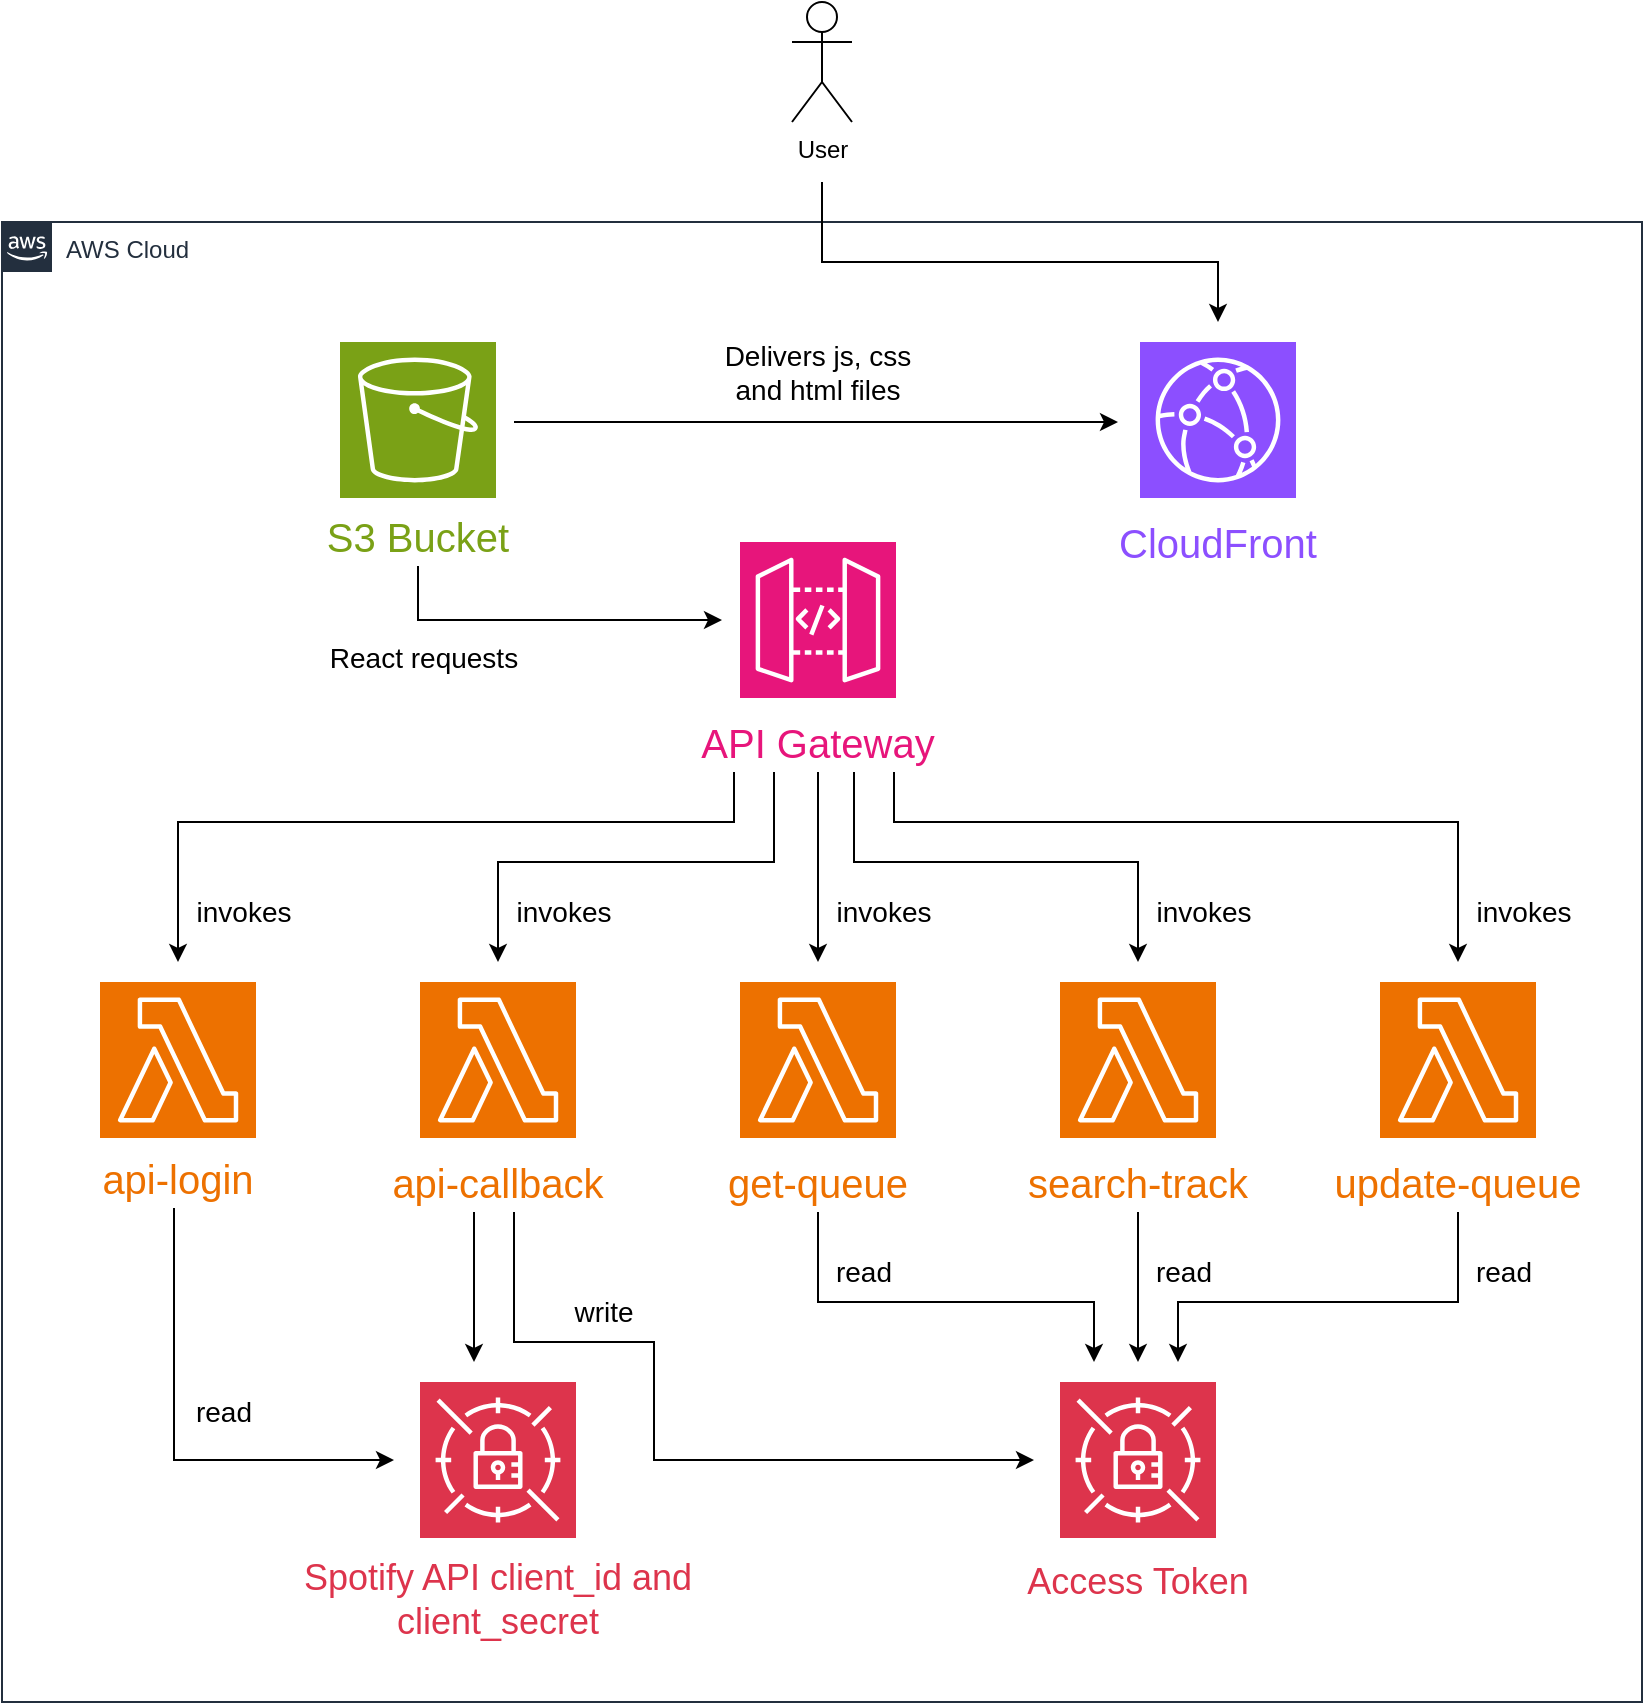 <mxfile version="22.1.4" type="device">
  <diagram name="Page-1" id="9ORWgBAY4ye0J5VJDphc">
    <mxGraphModel dx="2924" dy="1126" grid="1" gridSize="10" guides="1" tooltips="1" connect="1" arrows="1" fold="1" page="1" pageScale="1" pageWidth="850" pageHeight="1100" math="0" shadow="0">
      <root>
        <mxCell id="0" />
        <mxCell id="1" parent="0" />
        <mxCell id="avgUaKua1tshL6wS5pVn-1" value="AWS Cloud" style="points=[[0,0],[0.25,0],[0.5,0],[0.75,0],[1,0],[1,0.25],[1,0.5],[1,0.75],[1,1],[0.75,1],[0.5,1],[0.25,1],[0,1],[0,0.75],[0,0.5],[0,0.25]];outlineConnect=0;gradientColor=none;html=1;whiteSpace=wrap;fontSize=12;fontStyle=0;container=1;pointerEvents=0;collapsible=0;recursiveResize=0;shape=mxgraph.aws4.group;grIcon=mxgraph.aws4.group_aws_cloud_alt;strokeColor=#232F3E;fillColor=none;verticalAlign=top;align=left;spacingLeft=30;fontColor=#232F3E;dashed=0;" vertex="1" parent="1">
          <mxGeometry x="-810" y="320" width="820" height="740" as="geometry" />
        </mxCell>
        <mxCell id="avgUaKua1tshL6wS5pVn-67" value="" style="group" vertex="1" connectable="0" parent="avgUaKua1tshL6wS5pVn-1">
          <mxGeometry x="6" y="60" width="804" height="660" as="geometry" />
        </mxCell>
        <mxCell id="avgUaKua1tshL6wS5pVn-23" value="" style="group" vertex="1" connectable="0" parent="avgUaKua1tshL6wS5pVn-67">
          <mxGeometry x="520" width="164" height="115" as="geometry" />
        </mxCell>
        <mxCell id="avgUaKua1tshL6wS5pVn-4" value="" style="sketch=0;points=[[0,0,0],[0.25,0,0],[0.5,0,0],[0.75,0,0],[1,0,0],[0,1,0],[0.25,1,0],[0.5,1,0],[0.75,1,0],[1,1,0],[0,0.25,0],[0,0.5,0],[0,0.75,0],[1,0.25,0],[1,0.5,0],[1,0.75,0]];outlineConnect=0;fontColor=#232F3E;fillColor=#8C4FFF;strokeColor=#ffffff;dashed=0;verticalLabelPosition=bottom;verticalAlign=top;align=center;html=1;fontSize=12;fontStyle=0;aspect=fixed;shape=mxgraph.aws4.resourceIcon;resIcon=mxgraph.aws4.cloudfront;" vertex="1" parent="avgUaKua1tshL6wS5pVn-23">
          <mxGeometry x="43" width="78" height="78" as="geometry" />
        </mxCell>
        <mxCell id="avgUaKua1tshL6wS5pVn-13" value="CloudFront" style="text;html=1;strokeColor=none;fillColor=none;align=center;verticalAlign=middle;whiteSpace=wrap;rounded=0;fontSize=20;fontColor=#8C4FFF;" vertex="1" parent="avgUaKua1tshL6wS5pVn-23">
          <mxGeometry y="85" width="164" height="30" as="geometry" />
        </mxCell>
        <mxCell id="avgUaKua1tshL6wS5pVn-25" value="" style="group" vertex="1" connectable="0" parent="avgUaKua1tshL6wS5pVn-67">
          <mxGeometry x="120" width="164" height="112" as="geometry" />
        </mxCell>
        <mxCell id="avgUaKua1tshL6wS5pVn-5" value="" style="sketch=0;points=[[0,0,0],[0.25,0,0],[0.5,0,0],[0.75,0,0],[1,0,0],[0,1,0],[0.25,1,0],[0.5,1,0],[0.75,1,0],[1,1,0],[0,0.25,0],[0,0.5,0],[0,0.75,0],[1,0.25,0],[1,0.5,0],[1,0.75,0]];outlineConnect=0;fontColor=#232F3E;fillColor=#7AA116;strokeColor=#ffffff;dashed=0;verticalLabelPosition=bottom;verticalAlign=top;align=center;html=1;fontSize=12;fontStyle=0;aspect=fixed;shape=mxgraph.aws4.resourceIcon;resIcon=mxgraph.aws4.s3;" vertex="1" parent="avgUaKua1tshL6wS5pVn-25">
          <mxGeometry x="43" width="78" height="78" as="geometry" />
        </mxCell>
        <mxCell id="avgUaKua1tshL6wS5pVn-14" value="S3 Bucket" style="text;html=1;strokeColor=none;fillColor=none;align=center;verticalAlign=middle;whiteSpace=wrap;rounded=0;fontSize=20;fontColor=#7AA116;" vertex="1" parent="avgUaKua1tshL6wS5pVn-25">
          <mxGeometry y="82" width="164" height="30" as="geometry" />
        </mxCell>
        <mxCell id="avgUaKua1tshL6wS5pVn-52" value="" style="group" vertex="1" connectable="0" parent="avgUaKua1tshL6wS5pVn-67">
          <mxGeometry y="100" width="804" height="560" as="geometry" />
        </mxCell>
        <mxCell id="avgUaKua1tshL6wS5pVn-17" value="" style="group" vertex="1" connectable="0" parent="avgUaKua1tshL6wS5pVn-52">
          <mxGeometry x="487" y="420" width="150" height="130" as="geometry" />
        </mxCell>
        <mxCell id="avgUaKua1tshL6wS5pVn-8" value="" style="sketch=0;points=[[0,0,0],[0.25,0,0],[0.5,0,0],[0.75,0,0],[1,0,0],[0,1,0],[0.25,1,0],[0.5,1,0],[0.75,1,0],[1,1,0],[0,0.25,0],[0,0.5,0],[0,0.75,0],[1,0.25,0],[1,0.5,0],[1,0.75,0]];outlineConnect=0;fontColor=#232F3E;fillColor=#DD344C;strokeColor=#ffffff;dashed=0;verticalLabelPosition=bottom;verticalAlign=top;align=center;html=1;fontSize=12;fontStyle=0;aspect=fixed;shape=mxgraph.aws4.resourceIcon;resIcon=mxgraph.aws4.secrets_manager;" vertex="1" parent="avgUaKua1tshL6wS5pVn-17">
          <mxGeometry x="36" width="78" height="78" as="geometry" />
        </mxCell>
        <mxCell id="avgUaKua1tshL6wS5pVn-10" value="Access Token" style="text;html=1;strokeColor=none;fillColor=none;align=center;verticalAlign=middle;whiteSpace=wrap;rounded=0;fontSize=18;fontColor=#DD344C;" vertex="1" parent="avgUaKua1tshL6wS5pVn-17">
          <mxGeometry y="70" width="150" height="60" as="geometry" />
        </mxCell>
        <mxCell id="avgUaKua1tshL6wS5pVn-20" value="" style="group" vertex="1" connectable="0" parent="avgUaKua1tshL6wS5pVn-52">
          <mxGeometry x="132" y="420" width="220" height="140" as="geometry" />
        </mxCell>
        <mxCell id="avgUaKua1tshL6wS5pVn-7" value="" style="sketch=0;points=[[0,0,0],[0.25,0,0],[0.5,0,0],[0.75,0,0],[1,0,0],[0,1,0],[0.25,1,0],[0.5,1,0],[0.75,1,0],[1,1,0],[0,0.25,0],[0,0.5,0],[0,0.75,0],[1,0.25,0],[1,0.5,0],[1,0.75,0]];outlineConnect=0;fontColor=#232F3E;fillColor=#DD344C;strokeColor=#ffffff;dashed=0;verticalLabelPosition=bottom;verticalAlign=top;align=center;html=1;fontSize=12;fontStyle=0;aspect=fixed;shape=mxgraph.aws4.resourceIcon;resIcon=mxgraph.aws4.secrets_manager;" vertex="1" parent="avgUaKua1tshL6wS5pVn-20">
          <mxGeometry x="71" width="78" height="78" as="geometry" />
        </mxCell>
        <mxCell id="avgUaKua1tshL6wS5pVn-9" value="Spotify API client_id and client_secret" style="text;html=1;strokeColor=none;fillColor=none;align=center;verticalAlign=middle;whiteSpace=wrap;rounded=0;fontSize=18;fontColor=#DD344C;" vertex="1" parent="avgUaKua1tshL6wS5pVn-20">
          <mxGeometry y="78" width="220" height="62" as="geometry" />
        </mxCell>
        <mxCell id="avgUaKua1tshL6wS5pVn-22" value="" style="group" vertex="1" connectable="0" parent="avgUaKua1tshL6wS5pVn-52">
          <mxGeometry x="320" width="164" height="115" as="geometry" />
        </mxCell>
        <mxCell id="avgUaKua1tshL6wS5pVn-3" value="" style="sketch=0;points=[[0,0,0],[0.25,0,0],[0.5,0,0],[0.75,0,0],[1,0,0],[0,1,0],[0.25,1,0],[0.5,1,0],[0.75,1,0],[1,1,0],[0,0.25,0],[0,0.5,0],[0,0.75,0],[1,0.25,0],[1,0.5,0],[1,0.75,0]];outlineConnect=0;fontColor=#232F3E;fillColor=#E7157B;strokeColor=#ffffff;dashed=0;verticalLabelPosition=bottom;verticalAlign=top;align=center;html=1;fontSize=12;fontStyle=0;aspect=fixed;shape=mxgraph.aws4.resourceIcon;resIcon=mxgraph.aws4.api_gateway;" vertex="1" parent="avgUaKua1tshL6wS5pVn-22">
          <mxGeometry x="43" width="78" height="78" as="geometry" />
        </mxCell>
        <mxCell id="avgUaKua1tshL6wS5pVn-11" value="API Gateway" style="text;html=1;strokeColor=none;fillColor=none;align=center;verticalAlign=middle;whiteSpace=wrap;rounded=0;fontSize=20;fontColor=#E7157B;" vertex="1" parent="avgUaKua1tshL6wS5pVn-22">
          <mxGeometry y="85" width="164" height="30" as="geometry" />
        </mxCell>
        <mxCell id="avgUaKua1tshL6wS5pVn-28" value="" style="group" vertex="1" connectable="0" parent="avgUaKua1tshL6wS5pVn-52">
          <mxGeometry y="220" width="164" height="113" as="geometry" />
        </mxCell>
        <mxCell id="avgUaKua1tshL6wS5pVn-15" value="" style="sketch=0;points=[[0,0,0],[0.25,0,0],[0.5,0,0],[0.75,0,0],[1,0,0],[0,1,0],[0.25,1,0],[0.5,1,0],[0.75,1,0],[1,1,0],[0,0.25,0],[0,0.5,0],[0,0.75,0],[1,0.25,0],[1,0.5,0],[1,0.75,0]];outlineConnect=0;fontColor=#232F3E;fillColor=#ED7100;strokeColor=#ffffff;dashed=0;verticalLabelPosition=bottom;verticalAlign=top;align=center;html=1;fontSize=12;fontStyle=0;aspect=fixed;shape=mxgraph.aws4.resourceIcon;resIcon=mxgraph.aws4.lambda;" vertex="1" parent="avgUaKua1tshL6wS5pVn-28">
          <mxGeometry x="43" width="78" height="78" as="geometry" />
        </mxCell>
        <mxCell id="avgUaKua1tshL6wS5pVn-16" value="api-login" style="text;html=1;strokeColor=none;fillColor=none;align=center;verticalAlign=middle;whiteSpace=wrap;rounded=0;fontSize=20;fontColor=#ED7100;" vertex="1" parent="avgUaKua1tshL6wS5pVn-28">
          <mxGeometry y="83" width="164" height="30" as="geometry" />
        </mxCell>
        <mxCell id="avgUaKua1tshL6wS5pVn-29" value="" style="group" vertex="1" connectable="0" parent="avgUaKua1tshL6wS5pVn-52">
          <mxGeometry x="160" y="220" width="164" height="115" as="geometry" />
        </mxCell>
        <mxCell id="avgUaKua1tshL6wS5pVn-26" value="" style="sketch=0;points=[[0,0,0],[0.25,0,0],[0.5,0,0],[0.75,0,0],[1,0,0],[0,1,0],[0.25,1,0],[0.5,1,0],[0.75,1,0],[1,1,0],[0,0.25,0],[0,0.5,0],[0,0.75,0],[1,0.25,0],[1,0.5,0],[1,0.75,0]];outlineConnect=0;fontColor=#232F3E;fillColor=#ED7100;strokeColor=#ffffff;dashed=0;verticalLabelPosition=bottom;verticalAlign=top;align=center;html=1;fontSize=12;fontStyle=0;aspect=fixed;shape=mxgraph.aws4.resourceIcon;resIcon=mxgraph.aws4.lambda;" vertex="1" parent="avgUaKua1tshL6wS5pVn-29">
          <mxGeometry x="43" width="78" height="78" as="geometry" />
        </mxCell>
        <mxCell id="avgUaKua1tshL6wS5pVn-27" value="api-callback" style="text;html=1;strokeColor=none;fillColor=none;align=center;verticalAlign=middle;whiteSpace=wrap;rounded=0;fontSize=20;fontColor=#ED7100;" vertex="1" parent="avgUaKua1tshL6wS5pVn-29">
          <mxGeometry y="85" width="164" height="30" as="geometry" />
        </mxCell>
        <mxCell id="avgUaKua1tshL6wS5pVn-30" value="" style="group" vertex="1" connectable="0" parent="avgUaKua1tshL6wS5pVn-52">
          <mxGeometry x="320" y="220" width="164" height="115" as="geometry" />
        </mxCell>
        <mxCell id="avgUaKua1tshL6wS5pVn-31" value="" style="sketch=0;points=[[0,0,0],[0.25,0,0],[0.5,0,0],[0.75,0,0],[1,0,0],[0,1,0],[0.25,1,0],[0.5,1,0],[0.75,1,0],[1,1,0],[0,0.25,0],[0,0.5,0],[0,0.75,0],[1,0.25,0],[1,0.5,0],[1,0.75,0]];outlineConnect=0;fontColor=#232F3E;fillColor=#ED7100;strokeColor=#ffffff;dashed=0;verticalLabelPosition=bottom;verticalAlign=top;align=center;html=1;fontSize=12;fontStyle=0;aspect=fixed;shape=mxgraph.aws4.resourceIcon;resIcon=mxgraph.aws4.lambda;" vertex="1" parent="avgUaKua1tshL6wS5pVn-30">
          <mxGeometry x="43" width="78" height="78" as="geometry" />
        </mxCell>
        <mxCell id="avgUaKua1tshL6wS5pVn-32" value="get-queue" style="text;html=1;strokeColor=none;fillColor=none;align=center;verticalAlign=middle;whiteSpace=wrap;rounded=0;fontSize=20;fontColor=#ED7100;" vertex="1" parent="avgUaKua1tshL6wS5pVn-30">
          <mxGeometry y="85" width="164" height="30" as="geometry" />
        </mxCell>
        <mxCell id="avgUaKua1tshL6wS5pVn-33" value="" style="group" vertex="1" connectable="0" parent="avgUaKua1tshL6wS5pVn-52">
          <mxGeometry x="480" y="220" width="164" height="115" as="geometry" />
        </mxCell>
        <mxCell id="avgUaKua1tshL6wS5pVn-34" value="" style="sketch=0;points=[[0,0,0],[0.25,0,0],[0.5,0,0],[0.75,0,0],[1,0,0],[0,1,0],[0.25,1,0],[0.5,1,0],[0.75,1,0],[1,1,0],[0,0.25,0],[0,0.5,0],[0,0.75,0],[1,0.25,0],[1,0.5,0],[1,0.75,0]];outlineConnect=0;fontColor=#232F3E;fillColor=#ED7100;strokeColor=#ffffff;dashed=0;verticalLabelPosition=bottom;verticalAlign=top;align=center;html=1;fontSize=12;fontStyle=0;aspect=fixed;shape=mxgraph.aws4.resourceIcon;resIcon=mxgraph.aws4.lambda;" vertex="1" parent="avgUaKua1tshL6wS5pVn-33">
          <mxGeometry x="43" width="78" height="78" as="geometry" />
        </mxCell>
        <mxCell id="avgUaKua1tshL6wS5pVn-35" value="search-track" style="text;html=1;strokeColor=none;fillColor=none;align=center;verticalAlign=middle;whiteSpace=wrap;rounded=0;fontSize=20;fontColor=#ED7100;" vertex="1" parent="avgUaKua1tshL6wS5pVn-33">
          <mxGeometry y="85" width="164" height="30" as="geometry" />
        </mxCell>
        <mxCell id="avgUaKua1tshL6wS5pVn-36" value="" style="group" vertex="1" connectable="0" parent="avgUaKua1tshL6wS5pVn-52">
          <mxGeometry x="640" y="220" width="164" height="115" as="geometry" />
        </mxCell>
        <mxCell id="avgUaKua1tshL6wS5pVn-37" value="" style="sketch=0;points=[[0,0,0],[0.25,0,0],[0.5,0,0],[0.75,0,0],[1,0,0],[0,1,0],[0.25,1,0],[0.5,1,0],[0.75,1,0],[1,1,0],[0,0.25,0],[0,0.5,0],[0,0.75,0],[1,0.25,0],[1,0.5,0],[1,0.75,0]];outlineConnect=0;fontColor=#232F3E;fillColor=#ED7100;strokeColor=#ffffff;dashed=0;verticalLabelPosition=bottom;verticalAlign=top;align=center;html=1;fontSize=12;fontStyle=0;aspect=fixed;shape=mxgraph.aws4.resourceIcon;resIcon=mxgraph.aws4.lambda;" vertex="1" parent="avgUaKua1tshL6wS5pVn-36">
          <mxGeometry x="43" width="78" height="78" as="geometry" />
        </mxCell>
        <mxCell id="avgUaKua1tshL6wS5pVn-38" value="update-queue" style="text;html=1;strokeColor=none;fillColor=none;align=center;verticalAlign=middle;whiteSpace=wrap;rounded=0;fontSize=20;fontColor=#ED7100;" vertex="1" parent="avgUaKua1tshL6wS5pVn-36">
          <mxGeometry y="85" width="164" height="30" as="geometry" />
        </mxCell>
        <mxCell id="avgUaKua1tshL6wS5pVn-41" style="edgeStyle=orthogonalEdgeStyle;rounded=0;orthogonalLoop=1;jettySize=auto;html=1;" edge="1" parent="avgUaKua1tshL6wS5pVn-52" source="avgUaKua1tshL6wS5pVn-16">
          <mxGeometry relative="1" as="geometry">
            <mxPoint x="190" y="459" as="targetPoint" />
            <Array as="points">
              <mxPoint x="80" y="459" />
            </Array>
          </mxGeometry>
        </mxCell>
        <mxCell id="avgUaKua1tshL6wS5pVn-42" style="edgeStyle=orthogonalEdgeStyle;rounded=0;orthogonalLoop=1;jettySize=auto;html=1;" edge="1" parent="avgUaKua1tshL6wS5pVn-52">
          <mxGeometry relative="1" as="geometry">
            <mxPoint x="230" y="335" as="sourcePoint" />
            <mxPoint x="230" y="410" as="targetPoint" />
          </mxGeometry>
        </mxCell>
        <mxCell id="avgUaKua1tshL6wS5pVn-43" style="edgeStyle=orthogonalEdgeStyle;rounded=0;orthogonalLoop=1;jettySize=auto;html=1;" edge="1" parent="avgUaKua1tshL6wS5pVn-52" source="avgUaKua1tshL6wS5pVn-27">
          <mxGeometry relative="1" as="geometry">
            <mxPoint x="510" y="459" as="targetPoint" />
            <Array as="points">
              <mxPoint x="250" y="400" />
              <mxPoint x="320" y="400" />
              <mxPoint x="320" y="459" />
            </Array>
          </mxGeometry>
        </mxCell>
        <mxCell id="avgUaKua1tshL6wS5pVn-44" style="edgeStyle=orthogonalEdgeStyle;rounded=0;orthogonalLoop=1;jettySize=auto;html=1;" edge="1" parent="avgUaKua1tshL6wS5pVn-52" source="avgUaKua1tshL6wS5pVn-32">
          <mxGeometry relative="1" as="geometry">
            <mxPoint x="540" y="410" as="targetPoint" />
            <Array as="points">
              <mxPoint x="402" y="380" />
              <mxPoint x="540" y="380" />
            </Array>
          </mxGeometry>
        </mxCell>
        <mxCell id="avgUaKua1tshL6wS5pVn-45" style="edgeStyle=orthogonalEdgeStyle;rounded=0;orthogonalLoop=1;jettySize=auto;html=1;" edge="1" parent="avgUaKua1tshL6wS5pVn-52" source="avgUaKua1tshL6wS5pVn-35">
          <mxGeometry relative="1" as="geometry">
            <mxPoint x="562" y="410" as="targetPoint" />
          </mxGeometry>
        </mxCell>
        <mxCell id="avgUaKua1tshL6wS5pVn-46" style="edgeStyle=orthogonalEdgeStyle;rounded=0;orthogonalLoop=1;jettySize=auto;html=1;" edge="1" parent="avgUaKua1tshL6wS5pVn-52" source="avgUaKua1tshL6wS5pVn-38">
          <mxGeometry relative="1" as="geometry">
            <mxPoint x="582" y="410" as="targetPoint" />
            <Array as="points">
              <mxPoint x="722" y="380" />
              <mxPoint x="582" y="380" />
              <mxPoint x="582" y="400" />
              <mxPoint x="582" y="400" />
            </Array>
          </mxGeometry>
        </mxCell>
        <mxCell id="avgUaKua1tshL6wS5pVn-47" style="edgeStyle=orthogonalEdgeStyle;rounded=0;orthogonalLoop=1;jettySize=auto;html=1;" edge="1" parent="avgUaKua1tshL6wS5pVn-52" source="avgUaKua1tshL6wS5pVn-11">
          <mxGeometry relative="1" as="geometry">
            <mxPoint x="82" y="210" as="targetPoint" />
            <Array as="points">
              <mxPoint x="360" y="140" />
              <mxPoint x="82" y="140" />
            </Array>
          </mxGeometry>
        </mxCell>
        <mxCell id="avgUaKua1tshL6wS5pVn-48" style="edgeStyle=orthogonalEdgeStyle;rounded=0;orthogonalLoop=1;jettySize=auto;html=1;" edge="1" parent="avgUaKua1tshL6wS5pVn-52" source="avgUaKua1tshL6wS5pVn-11">
          <mxGeometry relative="1" as="geometry">
            <mxPoint x="242" y="210" as="targetPoint" />
            <Array as="points">
              <mxPoint x="380" y="160" />
              <mxPoint x="242" y="160" />
            </Array>
          </mxGeometry>
        </mxCell>
        <mxCell id="avgUaKua1tshL6wS5pVn-49" style="edgeStyle=orthogonalEdgeStyle;rounded=0;orthogonalLoop=1;jettySize=auto;html=1;" edge="1" parent="avgUaKua1tshL6wS5pVn-52" source="avgUaKua1tshL6wS5pVn-11">
          <mxGeometry relative="1" as="geometry">
            <mxPoint x="402" y="210" as="targetPoint" />
          </mxGeometry>
        </mxCell>
        <mxCell id="avgUaKua1tshL6wS5pVn-50" style="edgeStyle=orthogonalEdgeStyle;rounded=0;orthogonalLoop=1;jettySize=auto;html=1;" edge="1" parent="avgUaKua1tshL6wS5pVn-52" source="avgUaKua1tshL6wS5pVn-11">
          <mxGeometry relative="1" as="geometry">
            <mxPoint x="562" y="210" as="targetPoint" />
            <Array as="points">
              <mxPoint x="420" y="160" />
              <mxPoint x="562" y="160" />
            </Array>
          </mxGeometry>
        </mxCell>
        <mxCell id="avgUaKua1tshL6wS5pVn-51" style="edgeStyle=orthogonalEdgeStyle;rounded=0;orthogonalLoop=1;jettySize=auto;html=1;" edge="1" parent="avgUaKua1tshL6wS5pVn-52" source="avgUaKua1tshL6wS5pVn-11">
          <mxGeometry relative="1" as="geometry">
            <mxPoint x="722" y="210" as="targetPoint" />
            <Array as="points">
              <mxPoint x="440" y="140" />
              <mxPoint x="722" y="140" />
            </Array>
          </mxGeometry>
        </mxCell>
        <mxCell id="avgUaKua1tshL6wS5pVn-56" value="React requests" style="text;html=1;strokeColor=none;fillColor=none;align=center;verticalAlign=middle;whiteSpace=wrap;rounded=0;fontSize=14;" vertex="1" parent="avgUaKua1tshL6wS5pVn-52">
          <mxGeometry x="150" y="42.5" width="110" height="30" as="geometry" />
        </mxCell>
        <mxCell id="avgUaKua1tshL6wS5pVn-57" value="read" style="text;html=1;strokeColor=none;fillColor=none;align=center;verticalAlign=middle;whiteSpace=wrap;rounded=0;fontSize=14;" vertex="1" parent="avgUaKua1tshL6wS5pVn-52">
          <mxGeometry x="70" y="420" width="70" height="30" as="geometry" />
        </mxCell>
        <mxCell id="avgUaKua1tshL6wS5pVn-58" value="read" style="text;html=1;strokeColor=none;fillColor=none;align=center;verticalAlign=middle;whiteSpace=wrap;rounded=0;fontSize=14;" vertex="1" parent="avgUaKua1tshL6wS5pVn-52">
          <mxGeometry x="390" y="350" width="70" height="30" as="geometry" />
        </mxCell>
        <mxCell id="avgUaKua1tshL6wS5pVn-59" value="read" style="text;html=1;strokeColor=none;fillColor=none;align=center;verticalAlign=middle;whiteSpace=wrap;rounded=0;fontSize=14;" vertex="1" parent="avgUaKua1tshL6wS5pVn-52">
          <mxGeometry x="550" y="350" width="70" height="30" as="geometry" />
        </mxCell>
        <mxCell id="avgUaKua1tshL6wS5pVn-60" value="read" style="text;html=1;strokeColor=none;fillColor=none;align=center;verticalAlign=middle;whiteSpace=wrap;rounded=0;fontSize=14;" vertex="1" parent="avgUaKua1tshL6wS5pVn-52">
          <mxGeometry x="710" y="350" width="70" height="30" as="geometry" />
        </mxCell>
        <mxCell id="avgUaKua1tshL6wS5pVn-61" value="write" style="text;html=1;strokeColor=none;fillColor=none;align=center;verticalAlign=middle;whiteSpace=wrap;rounded=0;fontSize=14;" vertex="1" parent="avgUaKua1tshL6wS5pVn-52">
          <mxGeometry x="260" y="370" width="70" height="30" as="geometry" />
        </mxCell>
        <mxCell id="avgUaKua1tshL6wS5pVn-62" value="invokes" style="text;html=1;strokeColor=none;fillColor=none;align=center;verticalAlign=middle;whiteSpace=wrap;rounded=0;fontSize=14;" vertex="1" parent="avgUaKua1tshL6wS5pVn-52">
          <mxGeometry x="80" y="170" width="70" height="30" as="geometry" />
        </mxCell>
        <mxCell id="avgUaKua1tshL6wS5pVn-63" value="invokes" style="text;html=1;strokeColor=none;fillColor=none;align=center;verticalAlign=middle;whiteSpace=wrap;rounded=0;fontSize=14;" vertex="1" parent="avgUaKua1tshL6wS5pVn-52">
          <mxGeometry x="240" y="170" width="70" height="30" as="geometry" />
        </mxCell>
        <mxCell id="avgUaKua1tshL6wS5pVn-64" value="invokes" style="text;html=1;strokeColor=none;fillColor=none;align=center;verticalAlign=middle;whiteSpace=wrap;rounded=0;fontSize=14;" vertex="1" parent="avgUaKua1tshL6wS5pVn-52">
          <mxGeometry x="400" y="170" width="70" height="30" as="geometry" />
        </mxCell>
        <mxCell id="avgUaKua1tshL6wS5pVn-65" value="invokes" style="text;html=1;strokeColor=none;fillColor=none;align=center;verticalAlign=middle;whiteSpace=wrap;rounded=0;fontSize=14;" vertex="1" parent="avgUaKua1tshL6wS5pVn-52">
          <mxGeometry x="560" y="170" width="70" height="30" as="geometry" />
        </mxCell>
        <mxCell id="avgUaKua1tshL6wS5pVn-66" value="invokes" style="text;html=1;strokeColor=none;fillColor=none;align=center;verticalAlign=middle;whiteSpace=wrap;rounded=0;fontSize=14;" vertex="1" parent="avgUaKua1tshL6wS5pVn-52">
          <mxGeometry x="720" y="170" width="70" height="30" as="geometry" />
        </mxCell>
        <mxCell id="avgUaKua1tshL6wS5pVn-53" style="edgeStyle=orthogonalEdgeStyle;rounded=0;orthogonalLoop=1;jettySize=auto;html=1;endArrow=none;endFill=0;startArrow=classic;startFill=1;" edge="1" parent="avgUaKua1tshL6wS5pVn-67">
          <mxGeometry relative="1" as="geometry">
            <mxPoint x="552" y="40" as="sourcePoint" />
            <mxPoint x="250" y="40" as="targetPoint" />
          </mxGeometry>
        </mxCell>
        <mxCell id="avgUaKua1tshL6wS5pVn-54" style="edgeStyle=orthogonalEdgeStyle;rounded=0;orthogonalLoop=1;jettySize=auto;html=1;" edge="1" parent="avgUaKua1tshL6wS5pVn-67" source="avgUaKua1tshL6wS5pVn-14">
          <mxGeometry relative="1" as="geometry">
            <mxPoint x="354" y="139" as="targetPoint" />
            <Array as="points">
              <mxPoint x="202" y="139" />
            </Array>
          </mxGeometry>
        </mxCell>
        <mxCell id="avgUaKua1tshL6wS5pVn-55" value="Delivers js, css and html files" style="text;html=1;strokeColor=none;fillColor=none;align=center;verticalAlign=middle;whiteSpace=wrap;rounded=0;fontSize=14;" vertex="1" parent="avgUaKua1tshL6wS5pVn-67">
          <mxGeometry x="347" width="110" height="30" as="geometry" />
        </mxCell>
        <mxCell id="avgUaKua1tshL6wS5pVn-68" value="User" style="shape=umlActor;verticalLabelPosition=bottom;verticalAlign=top;html=1;outlineConnect=0;" vertex="1" parent="1">
          <mxGeometry x="-415" y="210" width="30" height="60" as="geometry" />
        </mxCell>
        <mxCell id="avgUaKua1tshL6wS5pVn-69" style="edgeStyle=orthogonalEdgeStyle;rounded=0;orthogonalLoop=1;jettySize=auto;html=1;" edge="1" parent="1">
          <mxGeometry relative="1" as="geometry">
            <mxPoint x="-400" y="300" as="sourcePoint" />
            <mxPoint x="-202" y="370" as="targetPoint" />
            <Array as="points">
              <mxPoint x="-400" y="340" />
              <mxPoint x="-202" y="340" />
            </Array>
          </mxGeometry>
        </mxCell>
      </root>
    </mxGraphModel>
  </diagram>
</mxfile>
